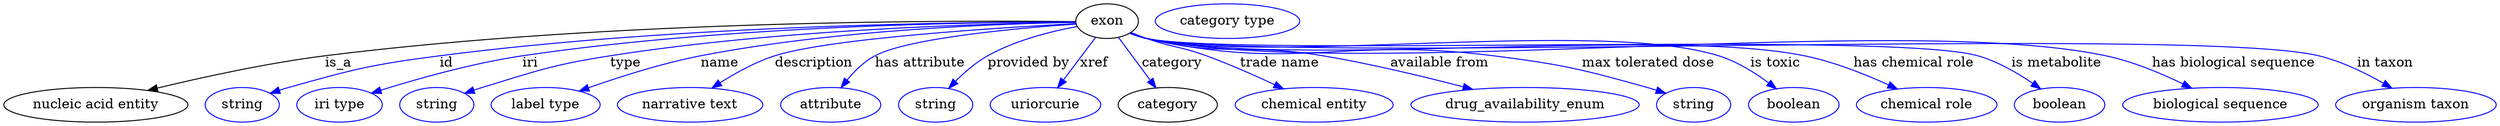 digraph {
	graph [bb="0,0,2581.7,123"];
	node [label="\N"];
	exon	[height=0.5,
		label=exon,
		pos="1144.5,105",
		width=0.9027];
	"nucleic acid entity"	[height=0.5,
		pos="95.542,18",
		width=2.6539];
	exon -> "nucleic acid entity"	[label=is_a,
		lp="347.54,61.5",
		pos="e,149.47,32.97 1111.9,104.5 1001.9,105.8 634.17,106.81 333.54,69 273.9,61.5 206.98,46.877 159.33,35.374"];
	id	[color=blue,
		height=0.5,
		label=string,
		pos="247.54,18",
		width=1.0652];
	exon -> id	[color=blue,
		label=id,
		lp="459.54,61.5",
		pos="e,276.53,29.966 1112,104.16 1012.6,104.26 704.85,101.69 452.54,69 381.83,59.838 364.19,55.278 295.54,36 292.43,35.128 289.24,34.158 \
286.04,33.138",
		style=solid];
	iri	[color=blue,
		height=0.5,
		label="iri type",
		pos="348.54,18",
		width=1.2277];
	exon -> iri	[color=blue,
		label=iri,
		lp="546.54,61.5",
		pos="e,381.71,30.101 1111.8,104.18 1020.5,104.22 755.61,101.33 538.54,69 487.13,61.342 429.6,45.085 391.46,33.179",
		style=solid];
	type	[color=blue,
		height=0.5,
		label=string,
		pos="449.54,18",
		width=1.0652];
	exon -> type	[color=blue,
		label=type,
		lp="645.54,61.5",
		pos="e,478.47,29.995 1112.1,103.76 1030.5,102.74 810.37,97.354 629.54,69 569.37,59.566 554.81,53.715 496.54,36 493.78,35.16 490.94,34.251 \
488.09,33.305",
		style=solid];
	name	[color=blue,
		height=0.5,
		label="label type",
		pos="562.54,18",
		width=1.5707];
	exon -> name	[color=blue,
		label=name,
		lp="743.54,61.5",
		pos="e,597.47,32.277 1112,103.7 1040.9,102.52 866.45,96.785 723.54,69 683.31,61.179 638.93,46.956 606.97,35.674",
		style=solid];
	description	[color=blue,
		height=0.5,
		label="narrative text",
		pos="712.54,18",
		width=2.0943];
	exon -> description	[color=blue,
		label=description,
		lp="840.04,61.5",
		pos="e,734.92,35.406 1112.1,102.44 1037.9,98.596 857.28,87.582 799.54,69 779.67,62.606 759.35,51.245 743.34,40.967",
		style=solid];
	"has attribute"	[color=blue,
		height=0.5,
		label=attribute,
		pos="857.54,18",
		width=1.4443];
	exon -> "has attribute"	[color=blue,
		label="has attribute",
		lp="949.54,61.5",
		pos="e,868,35.748 1112.1,102.04 1054.8,98.134 938.2,88.058 902.54,69 891.39,63.04 881.62,53.176 874.06,43.778",
		style=solid];
	"provided by"	[color=blue,
		height=0.5,
		label=string,
		pos="965.54,18",
		width=1.0652];
	exon -> "provided by"	[color=blue,
		label="provided by",
		lp="1062,61.5",
		pos="e,979.14,35.116 1113.4,99.502 1087.1,94.743 1049.1,85.557 1019.5,69 1007.2,62.11 995.48,51.856 986.11,42.424",
		style=solid];
	xref	[color=blue,
		height=0.5,
		label=uriorcurie,
		pos="1079.5,18",
		width=1.5887];
	exon -> xref	[color=blue,
		label=xref,
		lp="1131,61.5",
		pos="e,1092.4,35.789 1132.3,88.012 1122.8,75.55 1109.4,58.024 1098.5,43.752",
		style=solid];
	category	[height=0.5,
		pos="1206.5,18",
		width=1.4263];
	exon -> category	[color=blue,
		label=category,
		lp="1211,61.5",
		pos="e,1194.3,35.789 1156.2,88.012 1165.2,75.666 1177.8,58.351 1188.2,44.153",
		style=solid];
	"trade name"	[color=blue,
		height=0.5,
		label="chemical entity",
		pos="1357.5,18",
		width=2.2748];
	exon -> "trade name"	[color=blue,
		label="trade name",
		lp="1322.5,61.5",
		pos="e,1326,34.613 1169.5,93.145 1174.8,91.004 1180.3,88.85 1185.5,87 1212.2,77.573 1220,78.827 1246.5,69 1270.3,60.206 1296.1,48.708 \
1316.8,38.955",
		style=solid];
	"available from"	[color=blue,
		height=0.5,
		label=drug_availability_enum,
		pos="1575.5,18",
		width=3.2858];
	exon -> "available from"	[color=blue,
		label="available from",
		lp="1489,61.5",
		pos="e,1521.7,34.109 1168.4,92.719 1173.9,90.502 1179.9,88.425 1185.5,87 1264.4,67.22 1287.4,82.531 1367.5,69 1416.4,60.747 1470.9,47.505 \
1511.8,36.722",
		style=solid];
	"max tolerated dose"	[color=blue,
		height=0.5,
		label=string,
		pos="1750.5,18",
		width=1.0652];
	exon -> "max tolerated dose"	[color=blue,
		label="max tolerated dose",
		lp="1701.5,61.5",
		pos="e,1721.6,29.973 1168.4,92.514 1173.9,90.308 1179.8,88.287 1185.5,87 1341.4,51.891 1386.1,89.393 1544.5,69 1615.7,59.843 1633.5,55.352 \
1702.5,36 1705.6,35.13 1708.8,34.162 1712,33.142",
		style=solid];
	"is toxic"	[color=blue,
		height=0.5,
		label=boolean,
		pos="1853.5,18",
		width=1.2999];
	exon -> "is toxic"	[color=blue,
		label="is toxic",
		lp="1833.5,61.5",
		pos="e,1835.2,34.672 1168.4,92.431 1173.9,90.23 1179.8,88.231 1185.5,87 1313.6,59.471 1649.3,107.37 1774.5,69 1793.6,63.155 1812.6,51.401 \
1827.1,40.757",
		style=solid];
	"has chemical role"	[color=blue,
		height=0.5,
		label="chemical role",
		pos="1991.5,18",
		width=2.022];
	exon -> "has chemical role"	[color=blue,
		label="has chemical role",
		lp="1977,61.5",
		pos="e,1960.9,34.453 1168.4,92.414 1173.9,90.213 1179.8,88.22 1185.5,87 1333,55.61 1715.8,98.865 1863.5,69 1894.1,62.823 1926.8,49.927 \
1951.5,38.78",
		style=solid];
	"is metabolite"	[color=blue,
		height=0.5,
		label=boolean,
		pos="2129.5,18",
		width=1.2999];
	exon -> "is metabolite"	[color=blue,
		label="is metabolite",
		lp="2125.5,61.5",
		pos="e,2109.7,34.498 1168.3,92.391 1173.9,90.191 1179.8,88.204 1185.5,87 1278.9,67.401 1951.7,94.783 2043.5,69 2064.3,63.169 2085.3,51.129 \
2101.3,40.326",
		style=solid];
	"has biological sequence"	[color=blue,
		height=0.5,
		label="biological sequence",
		pos="2295.5,18",
		width=2.8164];
	exon -> "has biological sequence"	[color=blue,
		label="has biological sequence",
		lp="2309,61.5",
		pos="e,2265.8,35.265 1168.3,92.379 1173.9,90.18 1179.8,88.196 1185.5,87 1401.2,42.031 1961,114.48 2176.5,69 2204.5,63.103 2234.1,50.687 \
2256.8,39.703",
		style=solid];
	"in taxon"	[color=blue,
		height=0.5,
		label="organism taxon",
		pos="2498.5,18",
		width=2.3109];
	exon -> "in taxon"	[color=blue,
		label="in taxon",
		lp="2466.5,61.5",
		pos="e,2473.6,35.288 1168.3,92.365 1173.9,90.166 1179.8,88.186 1185.5,87 1317.4,59.721 2266.6,100.66 2397.5,69 2421.2,63.269 2445.8,51.271 \
2464.8,40.464",
		style=solid];
	"named thing_category"	[color=blue,
		height=0.5,
		label="category type",
		pos="1269.5,105",
		width=2.0762];
}
